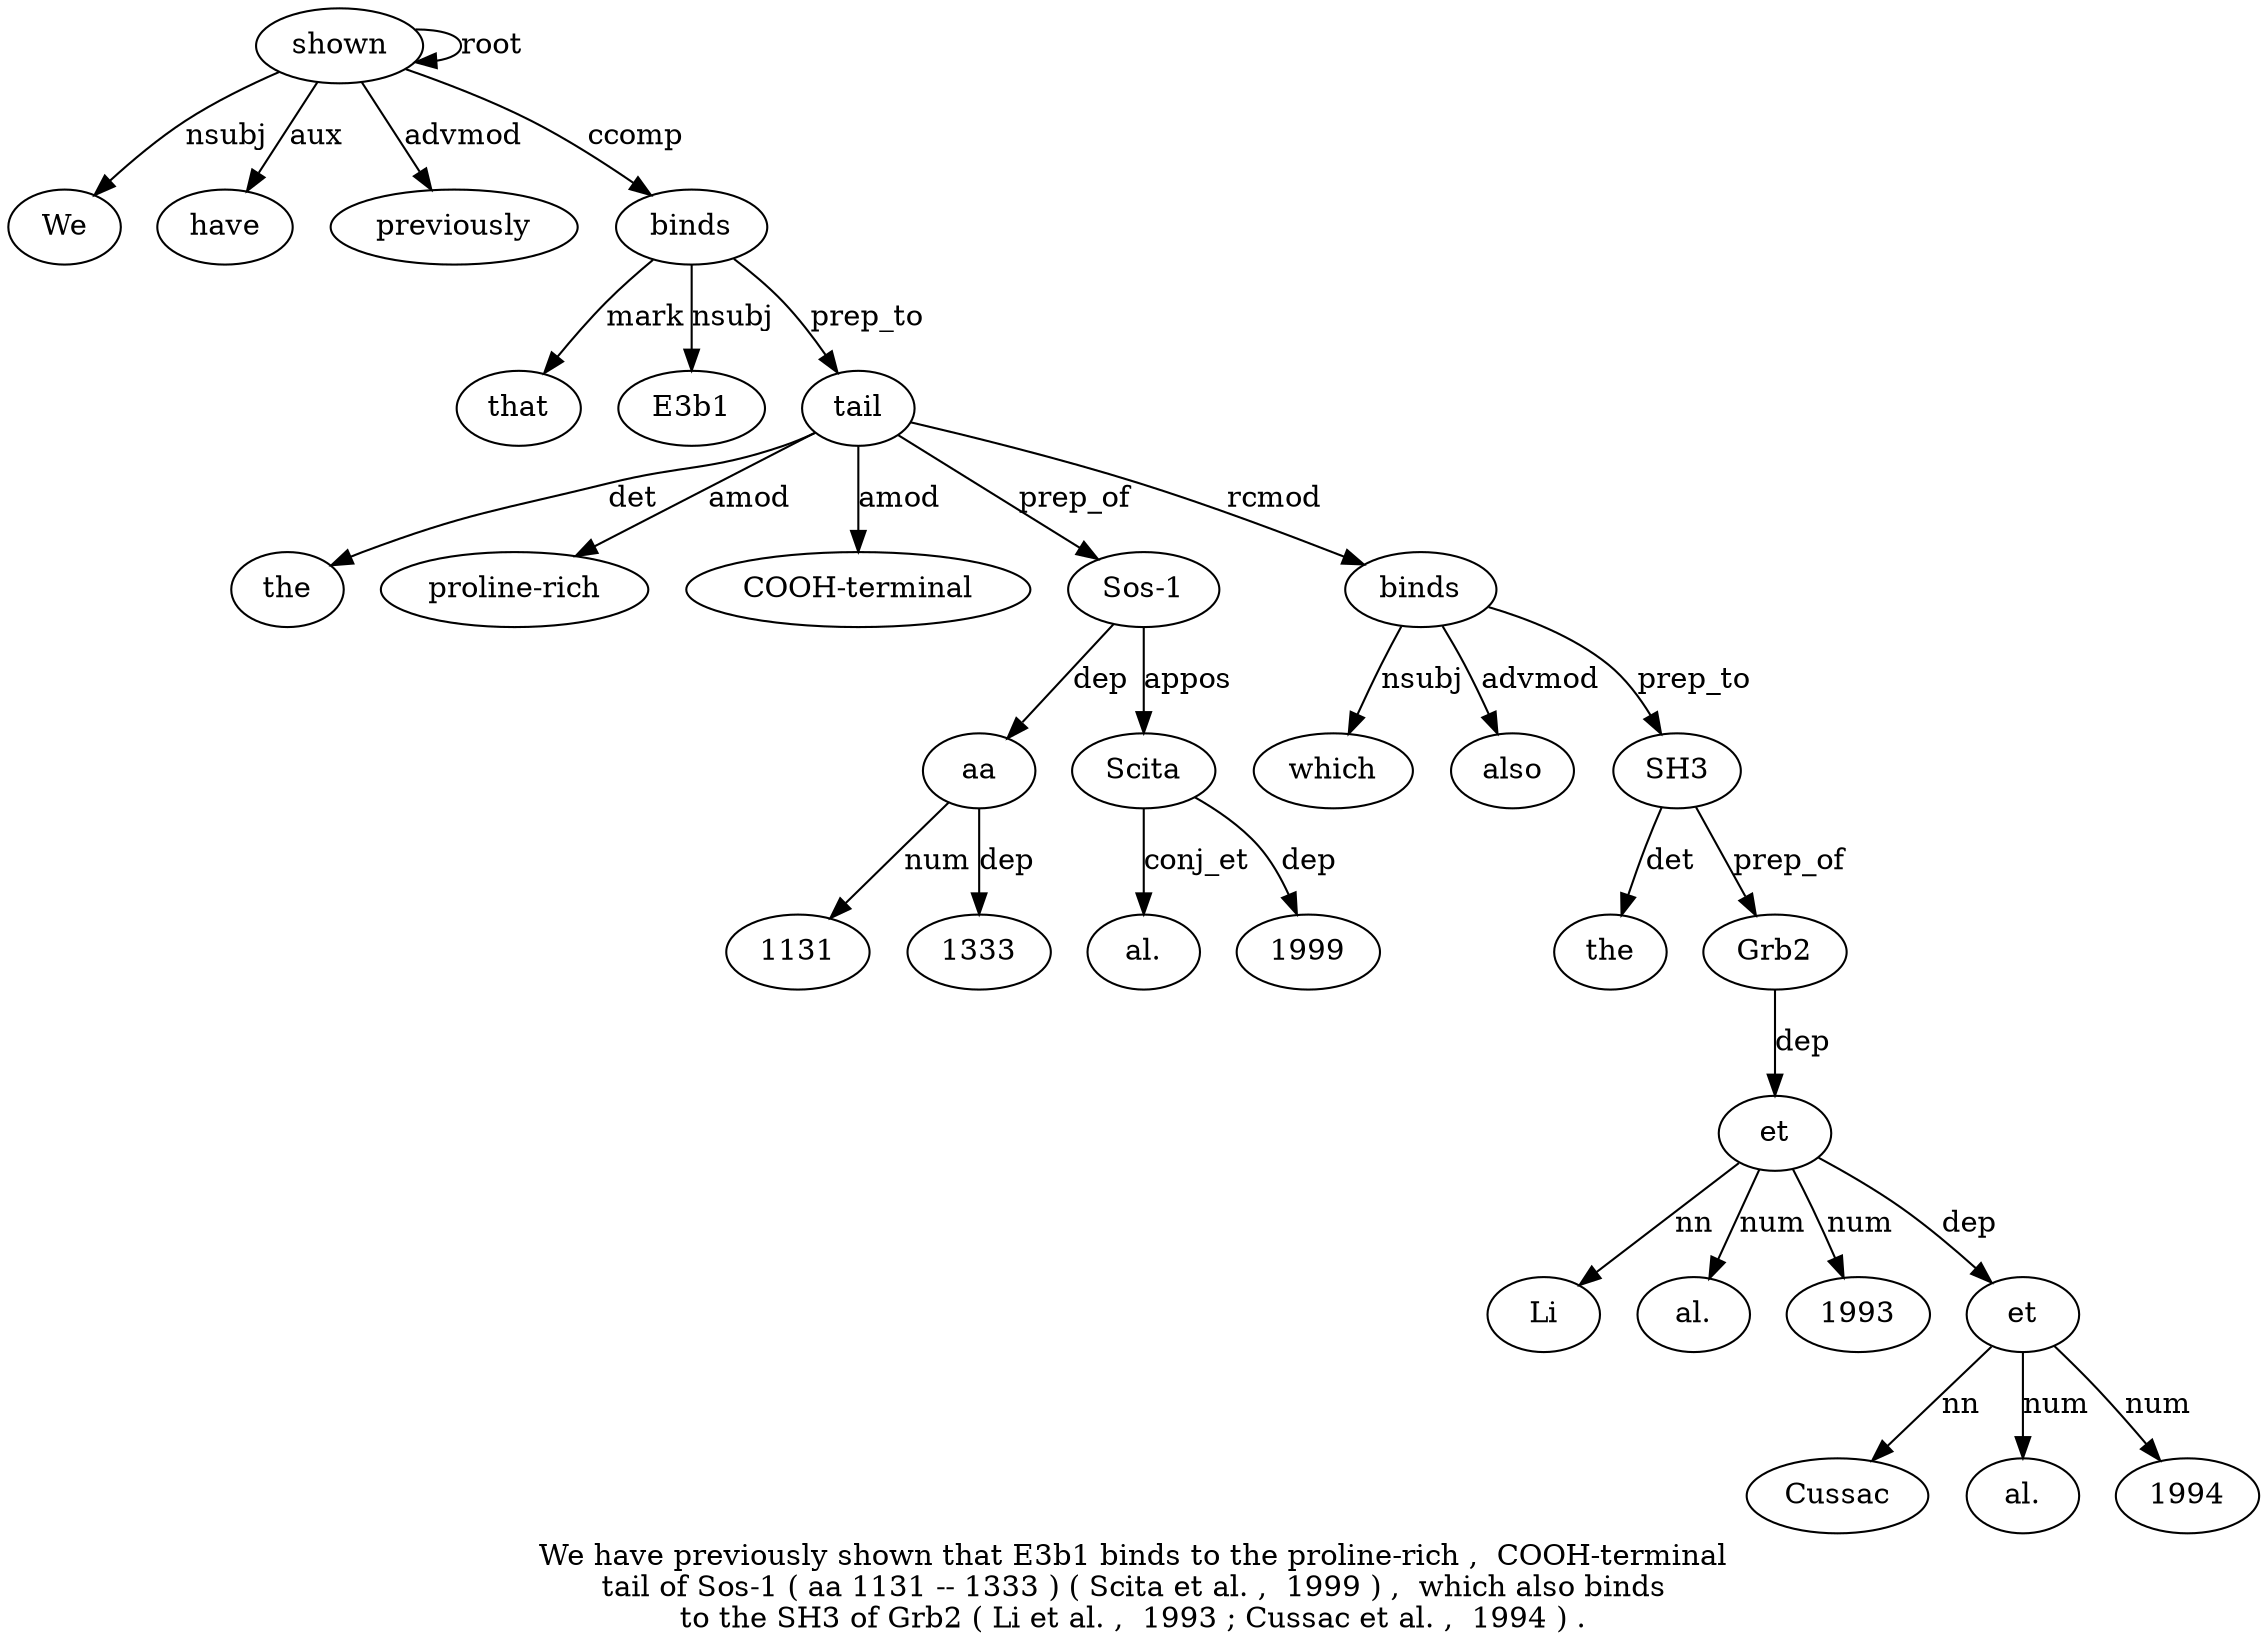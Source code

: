 digraph "We have previously shown that E3b1 binds to the proline-rich ,  COOH-terminal tail of Sos-1 ( aa 1131 -- 1333 ) ( Scita et al. ,  1999 ) ,  which also binds to the SH3 of Grb2 ( Li et al. ,  1993 ; Cussac et al. ,  1994 ) ." {
label="We have previously shown that E3b1 binds to the proline-rich ,  COOH-terminal
tail of Sos-1 ( aa 1131 -- 1333 ) ( Scita et al. ,  1999 ) ,  which also binds
to the SH3 of Grb2 ( Li et al. ,  1993 ; Cussac et al. ,  1994 ) .";
shown4 [style=filled, fillcolor=white, label=shown];
We1 [style=filled, fillcolor=white, label=We];
shown4 -> We1  [label=nsubj];
have2 [style=filled, fillcolor=white, label=have];
shown4 -> have2  [label=aux];
previously3 [style=filled, fillcolor=white, label=previously];
shown4 -> previously3  [label=advmod];
shown4 -> shown4  [label=root];
binds7 [style=filled, fillcolor=white, label=binds];
that5 [style=filled, fillcolor=white, label=that];
binds7 -> that5  [label=mark];
E3b16 [style=filled, fillcolor=white, label=E3b1];
binds7 -> E3b16  [label=nsubj];
shown4 -> binds7  [label=ccomp];
tail13 [style=filled, fillcolor=white, label=tail];
the9 [style=filled, fillcolor=white, label=the];
tail13 -> the9  [label=det];
"proline-rich10" [style=filled, fillcolor=white, label="proline-rich"];
tail13 -> "proline-rich10"  [label=amod];
"COOH-terminal12" [style=filled, fillcolor=white, label="COOH-terminal"];
tail13 -> "COOH-terminal12"  [label=amod];
binds7 -> tail13  [label=prep_to];
"Sos-15" [style=filled, fillcolor=white, label="Sos-1"];
tail13 -> "Sos-15"  [label=prep_of];
aa17 [style=filled, fillcolor=white, label=aa];
"Sos-15" -> aa17  [label=dep];
113118 [style=filled, fillcolor=white, label=1131];
aa17 -> 113118  [label=num];
133320 [style=filled, fillcolor=white, label=1333];
aa17 -> 133320  [label=dep];
Scita23 [style=filled, fillcolor=white, label=Scita];
"Sos-15" -> Scita23  [label=appos];
"al.25" [style=filled, fillcolor=white, label="al."];
Scita23 -> "al.25"  [label=conj_et];
199927 [style=filled, fillcolor=white, label=1999];
Scita23 -> 199927  [label=dep];
binds32 [style=filled, fillcolor=white, label=binds];
which30 [style=filled, fillcolor=white, label=which];
binds32 -> which30  [label=nsubj];
also31 [style=filled, fillcolor=white, label=also];
binds32 -> also31  [label=advmod];
tail13 -> binds32  [label=rcmod];
SH335 [style=filled, fillcolor=white, label=SH3];
the34 [style=filled, fillcolor=white, label=the];
SH335 -> the34  [label=det];
binds32 -> SH335  [label=prep_to];
Grb237 [style=filled, fillcolor=white, label=Grb2];
SH335 -> Grb237  [label=prep_of];
et40 [style=filled, fillcolor=white, label=et];
Li39 [style=filled, fillcolor=white, label=Li];
et40 -> Li39  [label=nn];
Grb237 -> et40  [label=dep];
"al.41" [style=filled, fillcolor=white, label="al."];
et40 -> "al.41"  [label=num];
19934 [style=filled, fillcolor=white, label=1993];
et40 -> 19934  [label=num];
et46 [style=filled, fillcolor=white, label=et];
Cussac45 [style=filled, fillcolor=white, label=Cussac];
et46 -> Cussac45  [label=nn];
et40 -> et46  [label=dep];
"al.47" [style=filled, fillcolor=white, label="al."];
et46 -> "al.47"  [label=num];
1994 [style=filled, fillcolor=white, label=1994];
et46 -> 1994  [label=num];
}
